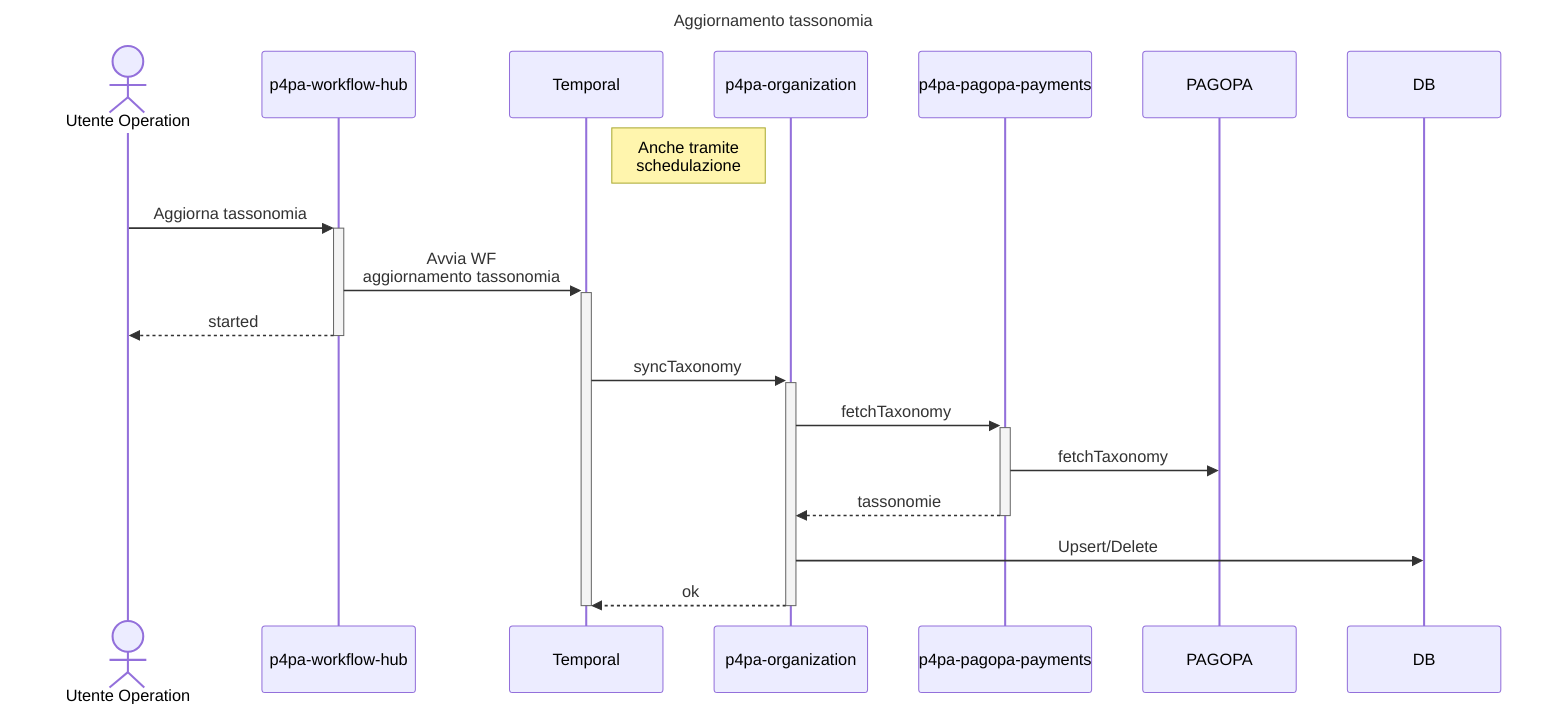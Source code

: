 ---
title: Aggiornamento tassonomia
---
sequenceDiagram
    actor USER as Utente Operation
    participant MS_WF as p4pa-workflow-hub
    participant WF as Temporal
    participant MS_ORG as p4pa-organization
    participant MS_PAGOPA_PAY as p4pa-pagopa-payments
    participant PAGOPA
    participant DB

    note right of WF: Anche tramite<BR />schedulazione

    USER ->>+ MS_WF: Aggiorna tassonomia
        MS_WF ->>+ WF: Avvia WF<BR />aggiornamento tassonomia
        MS_WF -->>- USER: started

    WF ->>+ MS_ORG: syncTaxonomy
        MS_ORG ->>+ MS_PAGOPA_PAY: fetchTaxonomy
            MS_PAGOPA_PAY ->> PAGOPA: fetchTaxonomy
            MS_PAGOPA_PAY -->>- MS_ORG: tassonomie
        MS_ORG ->> DB: Upsert/Delete
        MS_ORG -->>- WF: ok
    deactivate WF